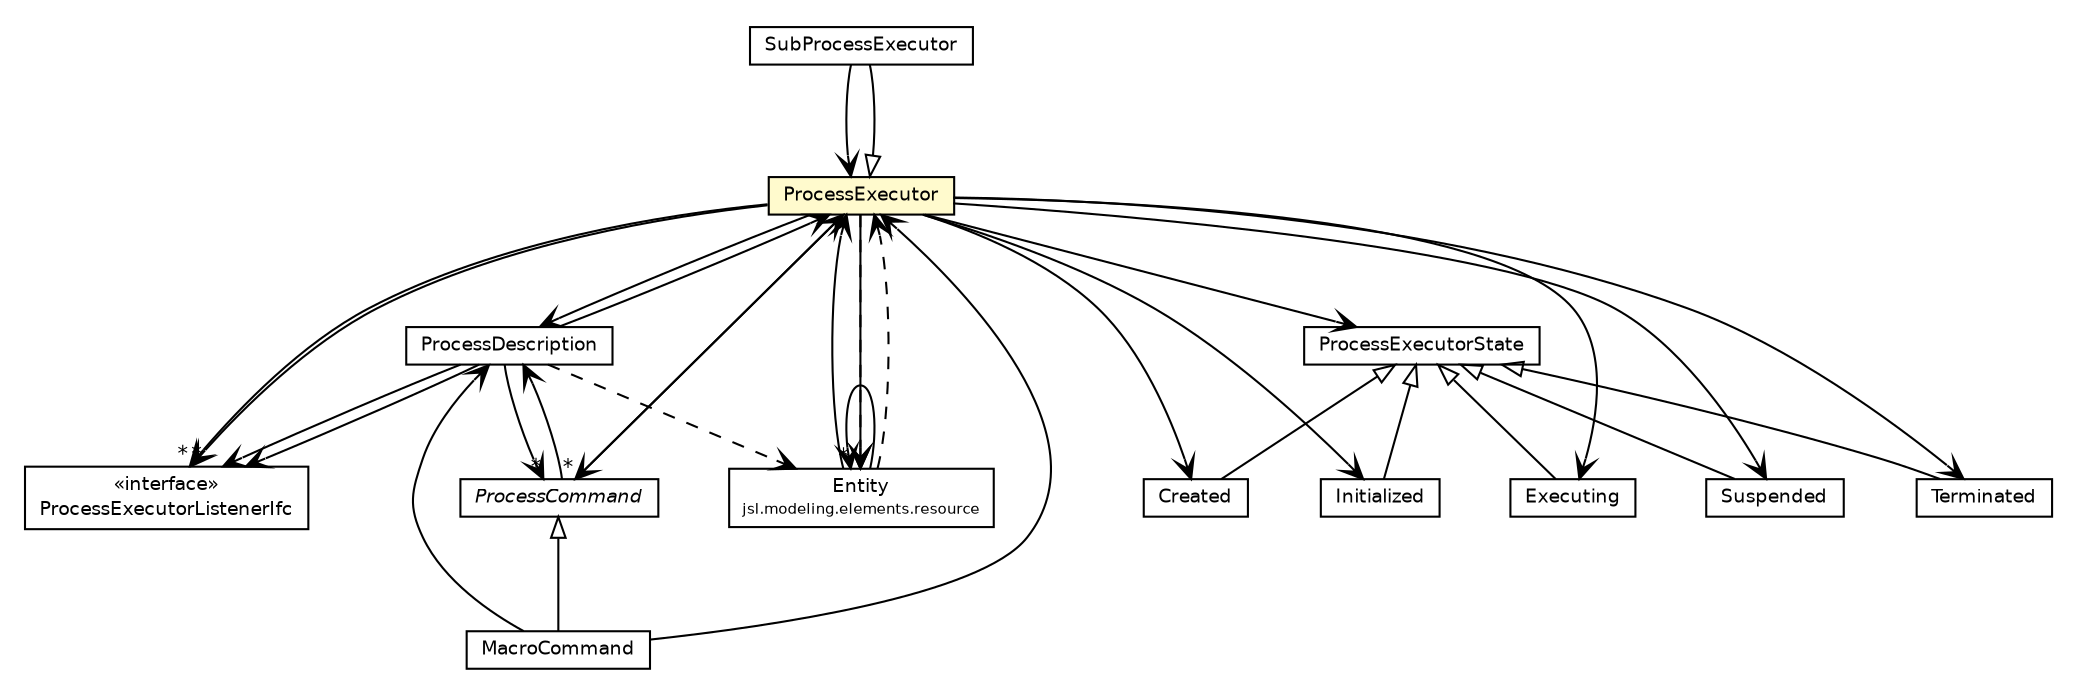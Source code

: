 #!/usr/local/bin/dot
#
# Class diagram 
# Generated by UMLGraph version 5.4 (http://www.umlgraph.org/)
#

digraph G {
	edge [fontname="Helvetica",fontsize=10,labelfontname="Helvetica",labelfontsize=10];
	node [fontname="Helvetica",fontsize=10,shape=plaintext];
	nodesep=0.25;
	ranksep=0.5;
	// jsl.modeling.elements.processview.description.SubProcessExecutor
	c138542 [label=<<table title="jsl.modeling.elements.processview.description.SubProcessExecutor" border="0" cellborder="1" cellspacing="0" cellpadding="2" port="p" href="./SubProcessExecutor.html">
		<tr><td><table border="0" cellspacing="0" cellpadding="1">
<tr><td align="center" balign="center"> SubProcessExecutor </td></tr>
		</table></td></tr>
		</table>>, URL="./SubProcessExecutor.html", fontname="Helvetica", fontcolor="black", fontsize=9.0];
	// jsl.modeling.elements.processview.description.ProcessExecutorListenerIfc
	c138543 [label=<<table title="jsl.modeling.elements.processview.description.ProcessExecutorListenerIfc" border="0" cellborder="1" cellspacing="0" cellpadding="2" port="p" href="./ProcessExecutorListenerIfc.html">
		<tr><td><table border="0" cellspacing="0" cellpadding="1">
<tr><td align="center" balign="center"> &#171;interface&#187; </td></tr>
<tr><td align="center" balign="center"> ProcessExecutorListenerIfc </td></tr>
		</table></td></tr>
		</table>>, URL="./ProcessExecutorListenerIfc.html", fontname="Helvetica", fontcolor="black", fontsize=9.0];
	// jsl.modeling.elements.processview.description.ProcessExecutor
	c138544 [label=<<table title="jsl.modeling.elements.processview.description.ProcessExecutor" border="0" cellborder="1" cellspacing="0" cellpadding="2" port="p" bgcolor="lemonChiffon" href="./ProcessExecutor.html">
		<tr><td><table border="0" cellspacing="0" cellpadding="1">
<tr><td align="center" balign="center"> ProcessExecutor </td></tr>
		</table></td></tr>
		</table>>, URL="./ProcessExecutor.html", fontname="Helvetica", fontcolor="black", fontsize=9.0];
	// jsl.modeling.elements.processview.description.ProcessExecutor.ProcessExecutorState
	c138545 [label=<<table title="jsl.modeling.elements.processview.description.ProcessExecutor.ProcessExecutorState" border="0" cellborder="1" cellspacing="0" cellpadding="2" port="p" href="./ProcessExecutor.ProcessExecutorState.html">
		<tr><td><table border="0" cellspacing="0" cellpadding="1">
<tr><td align="center" balign="center"> ProcessExecutorState </td></tr>
		</table></td></tr>
		</table>>, URL="./ProcessExecutor.ProcessExecutorState.html", fontname="Helvetica", fontcolor="black", fontsize=9.0];
	// jsl.modeling.elements.processview.description.ProcessExecutor.Created
	c138546 [label=<<table title="jsl.modeling.elements.processview.description.ProcessExecutor.Created" border="0" cellborder="1" cellspacing="0" cellpadding="2" port="p" href="./ProcessExecutor.Created.html">
		<tr><td><table border="0" cellspacing="0" cellpadding="1">
<tr><td align="center" balign="center"> Created </td></tr>
		</table></td></tr>
		</table>>, URL="./ProcessExecutor.Created.html", fontname="Helvetica", fontcolor="black", fontsize=9.0];
	// jsl.modeling.elements.processview.description.ProcessExecutor.Initialized
	c138547 [label=<<table title="jsl.modeling.elements.processview.description.ProcessExecutor.Initialized" border="0" cellborder="1" cellspacing="0" cellpadding="2" port="p" href="./ProcessExecutor.Initialized.html">
		<tr><td><table border="0" cellspacing="0" cellpadding="1">
<tr><td align="center" balign="center"> Initialized </td></tr>
		</table></td></tr>
		</table>>, URL="./ProcessExecutor.Initialized.html", fontname="Helvetica", fontcolor="black", fontsize=9.0];
	// jsl.modeling.elements.processview.description.ProcessExecutor.Executing
	c138548 [label=<<table title="jsl.modeling.elements.processview.description.ProcessExecutor.Executing" border="0" cellborder="1" cellspacing="0" cellpadding="2" port="p" href="./ProcessExecutor.Executing.html">
		<tr><td><table border="0" cellspacing="0" cellpadding="1">
<tr><td align="center" balign="center"> Executing </td></tr>
		</table></td></tr>
		</table>>, URL="./ProcessExecutor.Executing.html", fontname="Helvetica", fontcolor="black", fontsize=9.0];
	// jsl.modeling.elements.processview.description.ProcessExecutor.Suspended
	c138549 [label=<<table title="jsl.modeling.elements.processview.description.ProcessExecutor.Suspended" border="0" cellborder="1" cellspacing="0" cellpadding="2" port="p" href="./ProcessExecutor.Suspended.html">
		<tr><td><table border="0" cellspacing="0" cellpadding="1">
<tr><td align="center" balign="center"> Suspended </td></tr>
		</table></td></tr>
		</table>>, URL="./ProcessExecutor.Suspended.html", fontname="Helvetica", fontcolor="black", fontsize=9.0];
	// jsl.modeling.elements.processview.description.ProcessExecutor.Terminated
	c138550 [label=<<table title="jsl.modeling.elements.processview.description.ProcessExecutor.Terminated" border="0" cellborder="1" cellspacing="0" cellpadding="2" port="p" href="./ProcessExecutor.Terminated.html">
		<tr><td><table border="0" cellspacing="0" cellpadding="1">
<tr><td align="center" balign="center"> Terminated </td></tr>
		</table></td></tr>
		</table>>, URL="./ProcessExecutor.Terminated.html", fontname="Helvetica", fontcolor="black", fontsize=9.0];
	// jsl.modeling.elements.processview.description.ProcessDescription
	c138551 [label=<<table title="jsl.modeling.elements.processview.description.ProcessDescription" border="0" cellborder="1" cellspacing="0" cellpadding="2" port="p" href="./ProcessDescription.html">
		<tr><td><table border="0" cellspacing="0" cellpadding="1">
<tr><td align="center" balign="center"> ProcessDescription </td></tr>
		</table></td></tr>
		</table>>, URL="./ProcessDescription.html", fontname="Helvetica", fontcolor="black", fontsize=9.0];
	// jsl.modeling.elements.processview.description.ProcessCommand
	c138554 [label=<<table title="jsl.modeling.elements.processview.description.ProcessCommand" border="0" cellborder="1" cellspacing="0" cellpadding="2" port="p" href="./ProcessCommand.html">
		<tr><td><table border="0" cellspacing="0" cellpadding="1">
<tr><td align="center" balign="center"><font face="Helvetica-Oblique"> ProcessCommand </font></td></tr>
		</table></td></tr>
		</table>>, URL="./ProcessCommand.html", fontname="Helvetica", fontcolor="black", fontsize=9.0];
	// jsl.modeling.elements.processview.description.MacroCommand
	c138556 [label=<<table title="jsl.modeling.elements.processview.description.MacroCommand" border="0" cellborder="1" cellspacing="0" cellpadding="2" port="p" href="./MacroCommand.html">
		<tr><td><table border="0" cellspacing="0" cellpadding="1">
<tr><td align="center" balign="center"> MacroCommand </td></tr>
		</table></td></tr>
		</table>>, URL="./MacroCommand.html", fontname="Helvetica", fontcolor="black", fontsize=9.0];
	// jsl.modeling.elements.resource.Entity
	c138634 [label=<<table title="jsl.modeling.elements.resource.Entity" border="0" cellborder="1" cellspacing="0" cellpadding="2" port="p" href="../../resource/Entity.html">
		<tr><td><table border="0" cellspacing="0" cellpadding="1">
<tr><td align="center" balign="center"> Entity </td></tr>
<tr><td align="center" balign="center"><font point-size="7.0"> jsl.modeling.elements.resource </font></td></tr>
		</table></td></tr>
		</table>>, URL="../../resource/Entity.html", fontname="Helvetica", fontcolor="black", fontsize=9.0];
	//jsl.modeling.elements.processview.description.SubProcessExecutor extends jsl.modeling.elements.processview.description.ProcessExecutor
	c138544:p -> c138542:p [dir=back,arrowtail=empty];
	//jsl.modeling.elements.processview.description.ProcessExecutor.Created extends jsl.modeling.elements.processview.description.ProcessExecutor.ProcessExecutorState
	c138545:p -> c138546:p [dir=back,arrowtail=empty];
	//jsl.modeling.elements.processview.description.ProcessExecutor.Initialized extends jsl.modeling.elements.processview.description.ProcessExecutor.ProcessExecutorState
	c138545:p -> c138547:p [dir=back,arrowtail=empty];
	//jsl.modeling.elements.processview.description.ProcessExecutor.Executing extends jsl.modeling.elements.processview.description.ProcessExecutor.ProcessExecutorState
	c138545:p -> c138548:p [dir=back,arrowtail=empty];
	//jsl.modeling.elements.processview.description.ProcessExecutor.Suspended extends jsl.modeling.elements.processview.description.ProcessExecutor.ProcessExecutorState
	c138545:p -> c138549:p [dir=back,arrowtail=empty];
	//jsl.modeling.elements.processview.description.ProcessExecutor.Terminated extends jsl.modeling.elements.processview.description.ProcessExecutor.ProcessExecutorState
	c138545:p -> c138550:p [dir=back,arrowtail=empty];
	//jsl.modeling.elements.processview.description.MacroCommand extends jsl.modeling.elements.processview.description.ProcessCommand
	c138554:p -> c138556:p [dir=back,arrowtail=empty];
	// jsl.modeling.elements.processview.description.SubProcessExecutor NAVASSOC jsl.modeling.elements.processview.description.ProcessExecutor
	c138542:p -> c138544:p [taillabel="", label="", headlabel="", fontname="Helvetica", fontcolor="black", fontsize=10.0, color="black", arrowhead=open];
	// jsl.modeling.elements.processview.description.ProcessExecutor NAVASSOC jsl.modeling.elements.processview.description.ProcessDescription
	c138544:p -> c138551:p [taillabel="", label="", headlabel="", fontname="Helvetica", fontcolor="black", fontsize=10.0, color="black", arrowhead=open];
	// jsl.modeling.elements.processview.description.ProcessExecutor NAVASSOC jsl.modeling.elements.processview.description.ProcessCommand
	c138544:p -> c138554:p [taillabel="", label="", headlabel="*", fontname="Helvetica", fontcolor="black", fontsize=10.0, color="black", arrowhead=open];
	// jsl.modeling.elements.processview.description.ProcessExecutor NAVASSOC jsl.modeling.elements.resource.Entity
	c138544:p -> c138634:p [taillabel="", label="", headlabel="", fontname="Helvetica", fontcolor="black", fontsize=10.0, color="black", arrowhead=open];
	// jsl.modeling.elements.processview.description.ProcessExecutor NAVASSOC jsl.modeling.elements.processview.description.ProcessExecutor.ProcessExecutorState
	c138544:p -> c138545:p [taillabel="", label="", headlabel="", fontname="Helvetica", fontcolor="black", fontsize=10.0, color="black", arrowhead=open];
	// jsl.modeling.elements.processview.description.ProcessExecutor NAVASSOC jsl.modeling.elements.processview.description.ProcessExecutor.Created
	c138544:p -> c138546:p [taillabel="", label="", headlabel="", fontname="Helvetica", fontcolor="black", fontsize=10.0, color="black", arrowhead=open];
	// jsl.modeling.elements.processview.description.ProcessExecutor NAVASSOC jsl.modeling.elements.processview.description.ProcessExecutor.Initialized
	c138544:p -> c138547:p [taillabel="", label="", headlabel="", fontname="Helvetica", fontcolor="black", fontsize=10.0, color="black", arrowhead=open];
	// jsl.modeling.elements.processview.description.ProcessExecutor NAVASSOC jsl.modeling.elements.processview.description.ProcessExecutor.Suspended
	c138544:p -> c138549:p [taillabel="", label="", headlabel="", fontname="Helvetica", fontcolor="black", fontsize=10.0, color="black", arrowhead=open];
	// jsl.modeling.elements.processview.description.ProcessExecutor NAVASSOC jsl.modeling.elements.processview.description.ProcessExecutor.Executing
	c138544:p -> c138548:p [taillabel="", label="", headlabel="", fontname="Helvetica", fontcolor="black", fontsize=10.0, color="black", arrowhead=open];
	// jsl.modeling.elements.processview.description.ProcessExecutor NAVASSOC jsl.modeling.elements.processview.description.ProcessExecutor.Terminated
	c138544:p -> c138550:p [taillabel="", label="", headlabel="", fontname="Helvetica", fontcolor="black", fontsize=10.0, color="black", arrowhead=open];
	// jsl.modeling.elements.processview.description.ProcessExecutor NAVASSOC jsl.modeling.elements.processview.description.ProcessExecutorListenerIfc
	c138544:p -> c138543:p [taillabel="", label="", headlabel="*", fontname="Helvetica", fontcolor="black", fontsize=10.0, color="black", arrowhead=open];
	// jsl.modeling.elements.processview.description.ProcessExecutor NAVASSOC jsl.modeling.elements.processview.description.ProcessExecutorListenerIfc
	c138544:p -> c138543:p [taillabel="", label="", headlabel="*", fontname="Helvetica", fontcolor="black", fontsize=10.0, color="black", arrowhead=open];
	// jsl.modeling.elements.processview.description.ProcessDescription NAVASSOC jsl.modeling.elements.processview.description.ProcessExecutor
	c138551:p -> c138544:p [taillabel="", label="", headlabel="", fontname="Helvetica", fontcolor="black", fontsize=10.0, color="black", arrowhead=open];
	// jsl.modeling.elements.processview.description.ProcessDescription NAVASSOC jsl.modeling.elements.processview.description.ProcessCommand
	c138551:p -> c138554:p [taillabel="", label="", headlabel="*", fontname="Helvetica", fontcolor="black", fontsize=10.0, color="black", arrowhead=open];
	// jsl.modeling.elements.processview.description.ProcessDescription NAVASSOC jsl.modeling.elements.processview.description.ProcessExecutorListenerIfc
	c138551:p -> c138543:p [taillabel="", label="", headlabel="", fontname="Helvetica", fontcolor="black", fontsize=10.0, color="black", arrowhead=open];
	// jsl.modeling.elements.processview.description.ProcessDescription NAVASSOC jsl.modeling.elements.processview.description.ProcessExecutorListenerIfc
	c138551:p -> c138543:p [taillabel="", label="", headlabel="", fontname="Helvetica", fontcolor="black", fontsize=10.0, color="black", arrowhead=open];
	// jsl.modeling.elements.processview.description.ProcessCommand NAVASSOC jsl.modeling.elements.processview.description.ProcessDescription
	c138554:p -> c138551:p [taillabel="", label="", headlabel="", fontname="Helvetica", fontcolor="black", fontsize=10.0, color="black", arrowhead=open];
	// jsl.modeling.elements.processview.description.ProcessCommand NAVASSOC jsl.modeling.elements.processview.description.ProcessExecutor
	c138554:p -> c138544:p [taillabel="", label="", headlabel="", fontname="Helvetica", fontcolor="black", fontsize=10.0, color="black", arrowhead=open];
	// jsl.modeling.elements.processview.description.MacroCommand NAVASSOC jsl.modeling.elements.processview.description.ProcessDescription
	c138556:p -> c138551:p [taillabel="", label="", headlabel="", fontname="Helvetica", fontcolor="black", fontsize=10.0, color="black", arrowhead=open];
	// jsl.modeling.elements.processview.description.MacroCommand NAVASSOC jsl.modeling.elements.processview.description.ProcessExecutor
	c138556:p -> c138544:p [taillabel="", label="", headlabel="", fontname="Helvetica", fontcolor="black", fontsize=10.0, color="black", arrowhead=open];
	// jsl.modeling.elements.resource.Entity NAVASSOC jsl.modeling.elements.processview.description.ProcessExecutor
	c138634:p -> c138544:p [taillabel="", label="", headlabel="", fontname="Helvetica", fontcolor="black", fontsize=10.0, color="black", arrowhead=open];
	// jsl.modeling.elements.resource.Entity NAVASSOC jsl.modeling.elements.resource.Entity
	c138634:p -> c138634:p [taillabel="", label="", headlabel="*", fontname="Helvetica", fontcolor="black", fontsize=10.0, color="black", arrowhead=open];
	// jsl.modeling.elements.processview.description.ProcessExecutor DEPEND jsl.modeling.elements.resource.Entity
	c138544:p -> c138634:p [taillabel="", label="", headlabel="", fontname="Helvetica", fontcolor="black", fontsize=10.0, color="black", arrowhead=open, style=dashed];
	// jsl.modeling.elements.processview.description.ProcessDescription DEPEND jsl.modeling.elements.resource.Entity
	c138551:p -> c138634:p [taillabel="", label="", headlabel="", fontname="Helvetica", fontcolor="black", fontsize=10.0, color="black", arrowhead=open, style=dashed];
	// jsl.modeling.elements.resource.Entity DEPEND jsl.modeling.elements.processview.description.ProcessExecutor
	c138634:p -> c138544:p [taillabel="", label="", headlabel="", fontname="Helvetica", fontcolor="black", fontsize=10.0, color="black", arrowhead=open, style=dashed];
}

